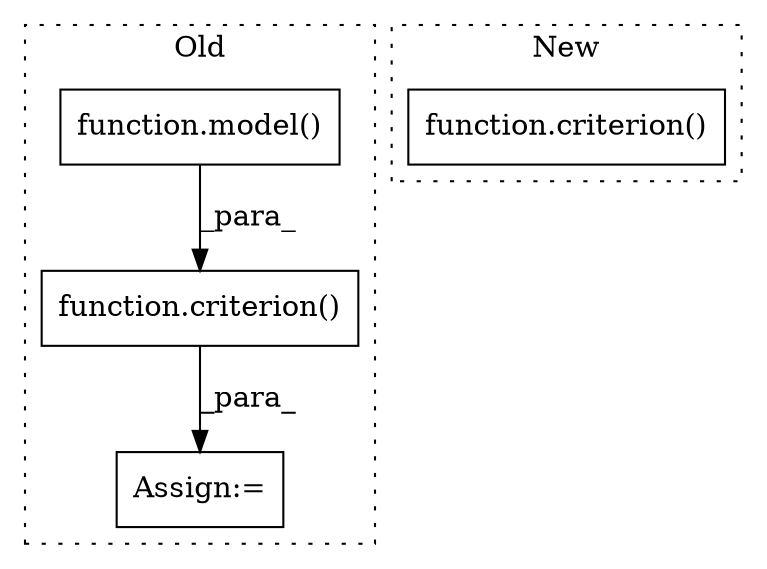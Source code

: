 digraph G {
subgraph cluster0 {
1 [label="function.model()" a="75" s="719,731" l="6,1" shape="box"];
3 [label="function.criterion()" a="75" s="852,878" l="10,1" shape="box"];
4 [label="Assign:=" a="68" s="838" l="3" shape="box"];
label = "Old";
style="dotted";
}
subgraph cluster1 {
2 [label="function.criterion()" a="75" s="807,842" l="10,1" shape="box"];
label = "New";
style="dotted";
}
1 -> 3 [label="_para_"];
3 -> 4 [label="_para_"];
}